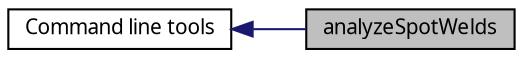 digraph structs
{
  edge [fontname="FreeSans.ttf",fontsize=8,labelfontname="FreeSans.ttf",labelfontsize=8];
  node [fontname="FreeSans.ttf",fontsize=10,shape=record];
rankdir=LR;
  Node0 [label="analyzeSpotWelds",height=0.2,width=0.4,color="black", fillcolor="grey75", style="filled" fontcolor="black"];
  Node1 [label="Command line tools",height=0.2,width=0.4,color="black", fillcolor="white", style="filled",URL="$group__Tools.html"];
  Node1->Node0 [shape=plaintext, color="midnightblue", dir="back", style="solid"];
}
